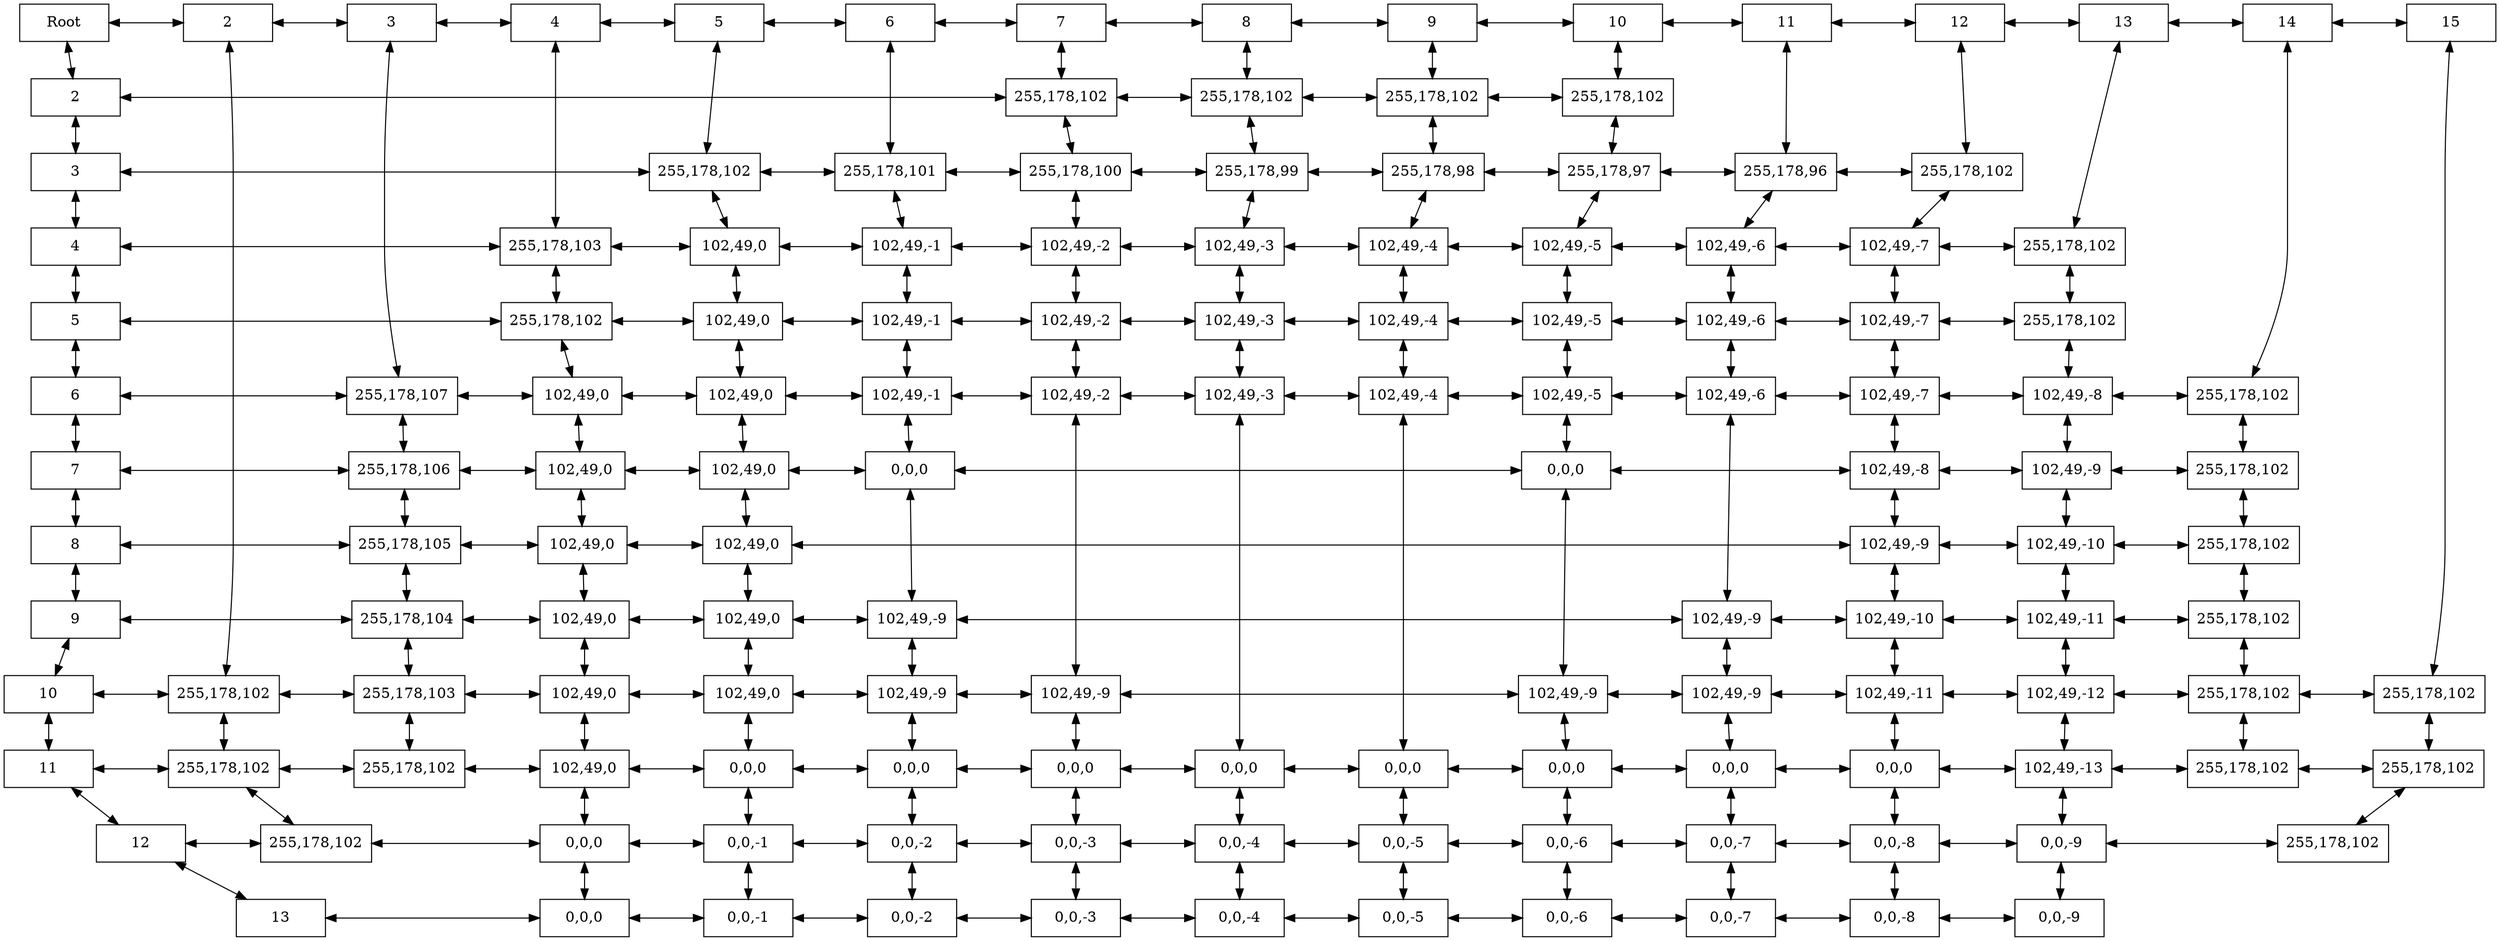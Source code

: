 digraph {
node [shape = rectangle, height=0.5, width=1.2];
graph [nodesep = 1];
rankdir=TB;
"-1--1"[label="Root"];
"-1-2"[label="2"];
"-1-3"[label="3"];
"-1-4"[label="4"];
"-1-5"[label="5"];
"-1-6"[label="6"];
"-1-7"[label="7"];
"-1-8"[label="8"];
"-1-9"[label="9"];
"-1-10"[label="10"];
"-1-11"[label="11"];
"-1-12"[label="12"];
"-1-13"[label="13"];
"2--1"[label="2"];
"2-10"[label="255,178,102"];
"2-11"[label="255,178,102"];
"2-12"[label="255,178,102"];
"3--1"[label="3"];
"3-6"[label="255,178,107"];
"3-7"[label="255,178,106"];
"3-8"[label="255,178,105"];
"3-9"[label="255,178,104"];
"3-10"[label="255,178,103"];
"3-11"[label="255,178,102"];
"4--1"[label="4"];
"4-4"[label="255,178,103"];
"4-5"[label="255,178,102"];
"4-6"[label="102,49,0"];
"4-7"[label="102,49,0"];
"4-8"[label="102,49,0"];
"4-9"[label="102,49,0"];
"4-10"[label="102,49,0"];
"4-11"[label="102,49,0"];
"4-12"[label="0,0,0"];
"4-13"[label="0,0,0"];
"5--1"[label="5"];
"5-3"[label="255,178,102"];
"5-4"[label="102,49,0"];
"5-5"[label="102,49,0"];
"5-6"[label="102,49,0"];
"5-7"[label="102,49,0"];
"5-8"[label="102,49,0"];
"5-9"[label="102,49,0"];
"5-10"[label="102,49,0"];
"5-11"[label="0,0,0"];
"5-12"[label="0,0,-1"];
"5-13"[label="0,0,-1"];
"6--1"[label="6"];
"6-3"[label="255,178,101"];
"6-4"[label="102,49,-1"];
"6-5"[label="102,49,-1"];
"6-6"[label="102,49,-1"];
"6-7"[label="0,0,0"];
"6-9"[label="102,49,-9"];
"6-10"[label="102,49,-9"];
"6-11"[label="0,0,0"];
"6-12"[label="0,0,-2"];
"6-13"[label="0,0,-2"];
"7--1"[label="7"];
"7-2"[label="255,178,102"];
"7-3"[label="255,178,100"];
"7-4"[label="102,49,-2"];
"7-5"[label="102,49,-2"];
"7-6"[label="102,49,-2"];
"7-10"[label="102,49,-9"];
"7-11"[label="0,0,0"];
"7-12"[label="0,0,-3"];
"7-13"[label="0,0,-3"];
"8--1"[label="8"];
"8-2"[label="255,178,102"];
"8-3"[label="255,178,99"];
"8-4"[label="102,49,-3"];
"8-5"[label="102,49,-3"];
"8-6"[label="102,49,-3"];
"8-11"[label="0,0,0"];
"8-12"[label="0,0,-4"];
"8-13"[label="0,0,-4"];
"9--1"[label="9"];
"9-2"[label="255,178,102"];
"9-3"[label="255,178,98"];
"9-4"[label="102,49,-4"];
"9-5"[label="102,49,-4"];
"9-6"[label="102,49,-4"];
"9-11"[label="0,0,0"];
"9-12"[label="0,0,-5"];
"9-13"[label="0,0,-5"];
"10--1"[label="10"];
"10-2"[label="255,178,102"];
"10-3"[label="255,178,97"];
"10-4"[label="102,49,-5"];
"10-5"[label="102,49,-5"];
"10-6"[label="102,49,-5"];
"10-7"[label="0,0,0"];
"10-10"[label="102,49,-9"];
"10-11"[label="0,0,0"];
"10-12"[label="0,0,-6"];
"10-13"[label="0,0,-6"];
"11--1"[label="11"];
"11-3"[label="255,178,96"];
"11-4"[label="102,49,-6"];
"11-5"[label="102,49,-6"];
"11-6"[label="102,49,-6"];
"11-9"[label="102,49,-9"];
"11-10"[label="102,49,-9"];
"11-11"[label="0,0,0"];
"11-12"[label="0,0,-7"];
"11-13"[label="0,0,-7"];
"12--1"[label="12"];
"12-3"[label="255,178,102"];
"12-4"[label="102,49,-7"];
"12-5"[label="102,49,-7"];
"12-6"[label="102,49,-7"];
"12-7"[label="102,49,-8"];
"12-8"[label="102,49,-9"];
"12-9"[label="102,49,-10"];
"12-10"[label="102,49,-11"];
"12-11"[label="0,0,0"];
"12-12"[label="0,0,-8"];
"12-13"[label="0,0,-8"];
"13--1"[label="13"];
"13-4"[label="255,178,102"];
"13-5"[label="255,178,102"];
"13-6"[label="102,49,-8"];
"13-7"[label="102,49,-9"];
"13-8"[label="102,49,-10"];
"13-9"[label="102,49,-11"];
"13-10"[label="102,49,-12"];
"13-11"[label="102,49,-13"];
"13-12"[label="0,0,-9"];
"13-13"[label="0,0,-9"];
"14--1"[label="14"];
"14-6"[label="255,178,102"];
"14-7"[label="255,178,102"];
"14-8"[label="255,178,102"];
"14-9"[label="255,178,102"];
"14-10"[label="255,178,102"];
"14-11"[label="255,178,102"];
"15--1"[label="15"];
"15-10"[label="255,178,102"];
"15-11"[label="255,178,102"];
"15-12"[label="255,178,102"];
"-1--1"->"2--1"[dir=both];
"-1--1"->"-1-2"[dir=both];
"-1-2"->"7-2"[dir=both];
"-1-2"->"-1-3"[dir=both];
"-1-3"->"5-3"[dir=both];
"-1-3"->"-1-4"[dir=both];
"-1-4"->"4-4"[dir=both];
"-1-4"->"-1-5"[dir=both];
"-1-5"->"4-5"[dir=both];
"-1-5"->"-1-6"[dir=both];
"-1-6"->"3-6"[dir=both];
"-1-6"->"-1-7"[dir=both];
"-1-7"->"3-7"[dir=both];
"-1-7"->"-1-8"[dir=both];
"-1-8"->"3-8"[dir=both];
"-1-8"->"-1-9"[dir=both];
"-1-9"->"3-9"[dir=both];
"-1-9"->"-1-10"[dir=both];
"-1-10"->"2-10"[dir=both];
"-1-10"->"-1-11"[dir=both];
"-1-11"->"2-11"[dir=both];
"-1-11"->"-1-12"[dir=both];
"-1-12"->"2-12"[dir=both];
"-1-12"->"-1-13"[dir=both];
"-1-13"->"4-13"[dir=both];
"2--1"->"3--1"[dir=both];
"2--1"->"2-10"[dir=both];
"2-10"->"3-10"[dir=both];
"2-10"->"2-11"[dir=both];
"2-11"->"3-11"[dir=both];
"2-11"->"2-12"[dir=both];
"2-12"->"4-12"[dir=both];
"3--1"->"4--1"[dir=both];
"3--1"->"3-6"[dir=both];
"3-6"->"4-6"[dir=both];
"3-6"->"3-7"[dir=both];
"3-7"->"4-7"[dir=both];
"3-7"->"3-8"[dir=both];
"3-8"->"4-8"[dir=both];
"3-8"->"3-9"[dir=both];
"3-9"->"4-9"[dir=both];
"3-9"->"3-10"[dir=both];
"3-10"->"4-10"[dir=both];
"3-10"->"3-11"[dir=both];
"3-11"->"4-11"[dir=both];
"4--1"->"5--1"[dir=both];
"4--1"->"4-4"[dir=both];
"4-4"->"5-4"[dir=both];
"4-4"->"4-5"[dir=both];
"4-5"->"5-5"[dir=both];
"4-5"->"4-6"[dir=both];
"4-6"->"5-6"[dir=both];
"4-6"->"4-7"[dir=both];
"4-7"->"5-7"[dir=both];
"4-7"->"4-8"[dir=both];
"4-8"->"5-8"[dir=both];
"4-8"->"4-9"[dir=both];
"4-9"->"5-9"[dir=both];
"4-9"->"4-10"[dir=both];
"4-10"->"5-10"[dir=both];
"4-10"->"4-11"[dir=both];
"4-11"->"5-11"[dir=both];
"4-11"->"4-12"[dir=both];
"4-12"->"5-12"[dir=both];
"4-12"->"4-13"[dir=both];
"4-13"->"5-13"[dir=both];
"5--1"->"6--1"[dir=both];
"5--1"->"5-3"[dir=both];
"5-3"->"6-3"[dir=both];
"5-3"->"5-4"[dir=both];
"5-4"->"6-4"[dir=both];
"5-4"->"5-5"[dir=both];
"5-5"->"6-5"[dir=both];
"5-5"->"5-6"[dir=both];
"5-6"->"6-6"[dir=both];
"5-6"->"5-7"[dir=both];
"5-7"->"6-7"[dir=both];
"5-7"->"5-8"[dir=both];
"5-8"->"12-8"[dir=both];
"5-8"->"5-9"[dir=both];
"5-9"->"6-9"[dir=both];
"5-9"->"5-10"[dir=both];
"5-10"->"6-10"[dir=both];
"5-10"->"5-11"[dir=both];
"5-11"->"6-11"[dir=both];
"5-11"->"5-12"[dir=both];
"5-12"->"6-12"[dir=both];
"5-12"->"5-13"[dir=both];
"5-13"->"6-13"[dir=both];
"6--1"->"7--1"[dir=both];
"6--1"->"6-3"[dir=both];
"6-3"->"7-3"[dir=both];
"6-3"->"6-4"[dir=both];
"6-4"->"7-4"[dir=both];
"6-4"->"6-5"[dir=both];
"6-5"->"7-5"[dir=both];
"6-5"->"6-6"[dir=both];
"6-6"->"7-6"[dir=both];
"6-6"->"6-7"[dir=both];
"6-7"->"10-7"[dir=both];
"6-7"->"6-9"[dir=both];
"6-9"->"11-9"[dir=both];
"6-9"->"6-10"[dir=both];
"6-10"->"7-10"[dir=both];
"6-10"->"6-11"[dir=both];
"6-11"->"7-11"[dir=both];
"6-11"->"6-12"[dir=both];
"6-12"->"7-12"[dir=both];
"6-12"->"6-13"[dir=both];
"6-13"->"7-13"[dir=both];
"7--1"->"8--1"[dir=both];
"7--1"->"7-2"[dir=both];
"7-2"->"8-2"[dir=both];
"7-2"->"7-3"[dir=both];
"7-3"->"8-3"[dir=both];
"7-3"->"7-4"[dir=both];
"7-4"->"8-4"[dir=both];
"7-4"->"7-5"[dir=both];
"7-5"->"8-5"[dir=both];
"7-5"->"7-6"[dir=both];
"7-6"->"8-6"[dir=both];
"7-6"->"7-10"[dir=both];
"7-10"->"10-10"[dir=both];
"7-10"->"7-11"[dir=both];
"7-11"->"8-11"[dir=both];
"7-11"->"7-12"[dir=both];
"7-12"->"8-12"[dir=both];
"7-12"->"7-13"[dir=both];
"7-13"->"8-13"[dir=both];
"8--1"->"9--1"[dir=both];
"8--1"->"8-2"[dir=both];
"8-2"->"9-2"[dir=both];
"8-2"->"8-3"[dir=both];
"8-3"->"9-3"[dir=both];
"8-3"->"8-4"[dir=both];
"8-4"->"9-4"[dir=both];
"8-4"->"8-5"[dir=both];
"8-5"->"9-5"[dir=both];
"8-5"->"8-6"[dir=both];
"8-6"->"9-6"[dir=both];
"8-6"->"8-11"[dir=both];
"8-11"->"9-11"[dir=both];
"8-11"->"8-12"[dir=both];
"8-12"->"9-12"[dir=both];
"8-12"->"8-13"[dir=both];
"8-13"->"9-13"[dir=both];
"9--1"->"10--1"[dir=both];
"9--1"->"9-2"[dir=both];
"9-2"->"10-2"[dir=both];
"9-2"->"9-3"[dir=both];
"9-3"->"10-3"[dir=both];
"9-3"->"9-4"[dir=both];
"9-4"->"10-4"[dir=both];
"9-4"->"9-5"[dir=both];
"9-5"->"10-5"[dir=both];
"9-5"->"9-6"[dir=both];
"9-6"->"10-6"[dir=both];
"9-6"->"9-11"[dir=both];
"9-11"->"10-11"[dir=both];
"9-11"->"9-12"[dir=both];
"9-12"->"10-12"[dir=both];
"9-12"->"9-13"[dir=both];
"9-13"->"10-13"[dir=both];
"10--1"->"11--1"[dir=both];
"10--1"->"10-2"[dir=both];
"10-2"->"10-3"[dir=both];
"10-3"->"11-3"[dir=both];
"10-3"->"10-4"[dir=both];
"10-4"->"11-4"[dir=both];
"10-4"->"10-5"[dir=both];
"10-5"->"11-5"[dir=both];
"10-5"->"10-6"[dir=both];
"10-6"->"11-6"[dir=both];
"10-6"->"10-7"[dir=both];
"10-7"->"12-7"[dir=both];
"10-7"->"10-10"[dir=both];
"10-10"->"11-10"[dir=both];
"10-10"->"10-11"[dir=both];
"10-11"->"11-11"[dir=both];
"10-11"->"10-12"[dir=both];
"10-12"->"11-12"[dir=both];
"10-12"->"10-13"[dir=both];
"10-13"->"11-13"[dir=both];
"11--1"->"12--1"[dir=both];
"11--1"->"11-3"[dir=both];
"11-3"->"12-3"[dir=both];
"11-3"->"11-4"[dir=both];
"11-4"->"12-4"[dir=both];
"11-4"->"11-5"[dir=both];
"11-5"->"12-5"[dir=both];
"11-5"->"11-6"[dir=both];
"11-6"->"12-6"[dir=both];
"11-6"->"11-9"[dir=both];
"11-9"->"12-9"[dir=both];
"11-9"->"11-10"[dir=both];
"11-10"->"12-10"[dir=both];
"11-10"->"11-11"[dir=both];
"11-11"->"12-11"[dir=both];
"11-11"->"11-12"[dir=both];
"11-12"->"12-12"[dir=both];
"11-12"->"11-13"[dir=both];
"11-13"->"12-13"[dir=both];
"12--1"->"13--1"[dir=both];
"12--1"->"12-3"[dir=both];
"12-3"->"12-4"[dir=both];
"12-4"->"13-4"[dir=both];
"12-4"->"12-5"[dir=both];
"12-5"->"13-5"[dir=both];
"12-5"->"12-6"[dir=both];
"12-6"->"13-6"[dir=both];
"12-6"->"12-7"[dir=both];
"12-7"->"13-7"[dir=both];
"12-7"->"12-8"[dir=both];
"12-8"->"13-8"[dir=both];
"12-8"->"12-9"[dir=both];
"12-9"->"13-9"[dir=both];
"12-9"->"12-10"[dir=both];
"12-10"->"13-10"[dir=both];
"12-10"->"12-11"[dir=both];
"12-11"->"13-11"[dir=both];
"12-11"->"12-12"[dir=both];
"12-12"->"13-12"[dir=both];
"12-12"->"12-13"[dir=both];
"12-13"->"13-13"[dir=both];
"13--1"->"14--1"[dir=both];
"13--1"->"13-4"[dir=both];
"13-4"->"13-5"[dir=both];
"13-5"->"13-6"[dir=both];
"13-6"->"14-6"[dir=both];
"13-6"->"13-7"[dir=both];
"13-7"->"14-7"[dir=both];
"13-7"->"13-8"[dir=both];
"13-8"->"14-8"[dir=both];
"13-8"->"13-9"[dir=both];
"13-9"->"14-9"[dir=both];
"13-9"->"13-10"[dir=both];
"13-10"->"14-10"[dir=both];
"13-10"->"13-11"[dir=both];
"13-11"->"14-11"[dir=both];
"13-11"->"13-12"[dir=both];
"13-12"->"15-12"[dir=both];
"13-12"->"13-13"[dir=both];
"14--1"->"15--1"[dir=both];
"14--1"->"14-6"[dir=both];
"14-6"->"14-7"[dir=both];
"14-7"->"14-8"[dir=both];
"14-8"->"14-9"[dir=both];
"14-9"->"14-10"[dir=both];
"14-10"->"15-10"[dir=both];
"14-10"->"14-11"[dir=both];
"14-11"->"15-11"[dir=both];
"15--1"->"15-10"[dir=both];
"15-10"->"15-11"[dir=both];
"15-11"->"15-12"[dir=both];
{ rank=same; "-1--1" "2--1" "3--1" "4--1" "5--1" "6--1" "7--1" "8--1" "9--1" "10--1" "11--1" "12--1" "13--1" "14--1" "15--1" };
{ rank=same; "-1-2" "7-2" "8-2" "9-2" "10-2" };
{ rank=same; "-1-3" "5-3" "6-3" "7-3" "8-3" "9-3" "10-3" "11-3" "12-3" };
{ rank=same; "-1-4" "4-4" "5-4" "6-4" "7-4" "8-4" "9-4" "10-4" "11-4" "12-4" "13-4" };
{ rank=same; "-1-5" "4-5" "5-5" "6-5" "7-5" "8-5" "9-5" "10-5" "11-5" "12-5" "13-5" };
{ rank=same; "-1-6" "3-6" "4-6" "5-6" "6-6" "7-6" "8-6" "9-6" "10-6" "11-6" "12-6" "13-6" "14-6" };
{ rank=same; "-1-7" "3-7" "4-7" "5-7" "6-7" "10-7" "12-7" "13-7" "14-7" };
{ rank=same; "-1-8" "3-8" "4-8" "5-8" "12-8" "13-8" "14-8" };
{ rank=same; "-1-9" "3-9" "4-9" "5-9" "6-9" "11-9" "12-9" "13-9" "14-9" };
{ rank=same; "-1-10" "2-10" "3-10" "4-10" "5-10" "6-10" "7-10" "10-10" "11-10" "12-10" "13-10" "14-10" "15-10" };
{ rank=same; "-1-11" "2-11" "3-11" "4-11" "5-11" "6-11" "7-11" "8-11" "9-11" "10-11" "11-11" "12-11" "13-11" "14-11" "15-11" };
{ rank=same; "-1-12" "2-12" "4-12" "5-12" "6-12" "7-12" "8-12" "9-12" "10-12" "11-12" "12-12" "13-12" "15-12" };
{ rank=same; "-1-13" "4-13" "5-13" "6-13" "7-13" "8-13" "9-13" "10-13" "11-13" "12-13" "13-13" };
}